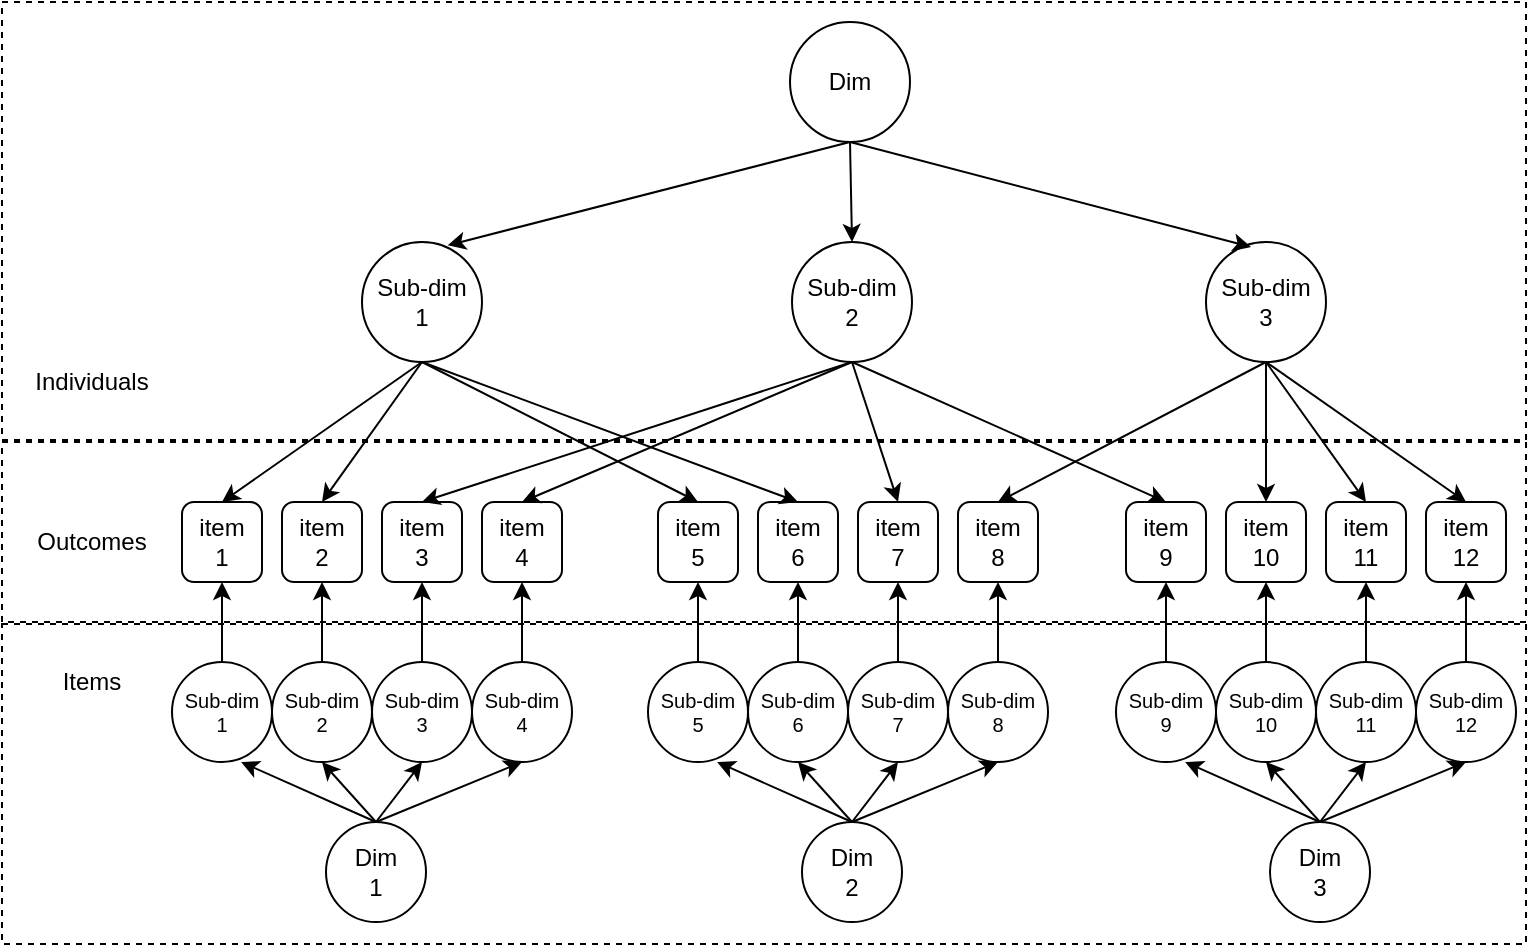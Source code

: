 <mxfile version="14.9.2" type="device"><diagram id="e4quHcEf0_lwXtOQSS0i" name="Page-1"><mxGraphModel dx="981" dy="480" grid="1" gridSize="10" guides="1" tooltips="1" connect="1" arrows="1" fold="1" page="1" pageScale="1" pageWidth="850" pageHeight="1100" math="0" shadow="0"><root><mxCell id="0"/><mxCell id="1" parent="0"/><mxCell id="zZKw4PG4vPgwbgHYmwNo-47" value="" style="rounded=0;whiteSpace=wrap;html=1;fillColor=none;dashed=1;" vertex="1" parent="1"><mxGeometry x="60" y="330" width="762" height="90" as="geometry"/></mxCell><mxCell id="zZKw4PG4vPgwbgHYmwNo-48" value="" style="rounded=0;whiteSpace=wrap;html=1;fillColor=none;dashed=1;" vertex="1" parent="1"><mxGeometry x="60" y="421" width="762" height="160" as="geometry"/></mxCell><mxCell id="zZKw4PG4vPgwbgHYmwNo-45" value="" style="rounded=0;whiteSpace=wrap;html=1;fillColor=none;dashed=1;" vertex="1" parent="1"><mxGeometry x="60" y="110" width="762" height="219" as="geometry"/></mxCell><mxCell id="t6UmUYaZB36mSdXZcB9H-1" value="&lt;div&gt;item &lt;br&gt;&lt;/div&gt;&lt;div&gt;1&lt;/div&gt;" style="rounded=1;whiteSpace=wrap;html=1;fillColor=none;" parent="1" vertex="1"><mxGeometry x="150" y="360" width="40" height="40" as="geometry"/></mxCell><mxCell id="t6UmUYaZB36mSdXZcB9H-2" value="&lt;div&gt;item &lt;br&gt;&lt;/div&gt;&lt;div&gt;2&lt;/div&gt;" style="rounded=1;whiteSpace=wrap;html=1;fillColor=none;" parent="1" vertex="1"><mxGeometry x="200" y="360" width="40" height="40" as="geometry"/></mxCell><mxCell id="t6UmUYaZB36mSdXZcB9H-3" value="&lt;div&gt;item &lt;br&gt;&lt;/div&gt;&lt;div&gt;3&lt;/div&gt;" style="rounded=1;whiteSpace=wrap;html=1;fillColor=none;" parent="1" vertex="1"><mxGeometry x="250" y="360" width="40" height="40" as="geometry"/></mxCell><mxCell id="t6UmUYaZB36mSdXZcB9H-4" value="&lt;div&gt;item &lt;br&gt;&lt;/div&gt;&lt;div&gt;4&lt;/div&gt;" style="rounded=1;whiteSpace=wrap;html=1;fillColor=none;" parent="1" vertex="1"><mxGeometry x="300" y="360" width="40" height="40" as="geometry"/></mxCell><mxCell id="t6UmUYaZB36mSdXZcB9H-6" value="&lt;div&gt;item &lt;br&gt;&lt;/div&gt;&lt;div&gt;5&lt;/div&gt;" style="rounded=1;whiteSpace=wrap;html=1;fillColor=none;" parent="1" vertex="1"><mxGeometry x="388" y="360" width="40" height="40" as="geometry"/></mxCell><mxCell id="t6UmUYaZB36mSdXZcB9H-7" value="&lt;div&gt;item &lt;br&gt;&lt;/div&gt;&lt;div&gt;6&lt;/div&gt;" style="rounded=1;whiteSpace=wrap;html=1;fillColor=none;" parent="1" vertex="1"><mxGeometry x="438" y="360" width="40" height="40" as="geometry"/></mxCell><mxCell id="t6UmUYaZB36mSdXZcB9H-8" value="&lt;div&gt;item &lt;br&gt;&lt;/div&gt;&lt;div&gt;7&lt;/div&gt;" style="rounded=1;whiteSpace=wrap;html=1;fillColor=none;" parent="1" vertex="1"><mxGeometry x="488" y="360" width="40" height="40" as="geometry"/></mxCell><mxCell id="t6UmUYaZB36mSdXZcB9H-9" value="&lt;div&gt;item &lt;br&gt;&lt;/div&gt;&lt;div&gt;8&lt;/div&gt;" style="rounded=1;whiteSpace=wrap;html=1;fillColor=none;" parent="1" vertex="1"><mxGeometry x="538" y="360" width="40" height="40" as="geometry"/></mxCell><mxCell id="t6UmUYaZB36mSdXZcB9H-10" value="&lt;div&gt;item &lt;br&gt;&lt;/div&gt;&lt;div&gt;9&lt;/div&gt;" style="rounded=1;whiteSpace=wrap;html=1;fillColor=none;" parent="1" vertex="1"><mxGeometry x="622" y="360" width="40" height="40" as="geometry"/></mxCell><mxCell id="t6UmUYaZB36mSdXZcB9H-11" value="&lt;div&gt;item&lt;/div&gt;&lt;div&gt;10&lt;/div&gt;" style="rounded=1;whiteSpace=wrap;html=1;fillColor=none;" parent="1" vertex="1"><mxGeometry x="672" y="360" width="40" height="40" as="geometry"/></mxCell><mxCell id="t6UmUYaZB36mSdXZcB9H-12" value="&lt;div&gt;item &lt;br&gt;&lt;/div&gt;&lt;div&gt;11&lt;/div&gt;" style="rounded=1;whiteSpace=wrap;html=1;fillColor=none;" parent="1" vertex="1"><mxGeometry x="722" y="360" width="40" height="40" as="geometry"/></mxCell><mxCell id="t6UmUYaZB36mSdXZcB9H-13" value="&lt;div&gt;item &lt;br&gt;&lt;/div&gt;&lt;div&gt;12&lt;/div&gt;" style="rounded=1;whiteSpace=wrap;html=1;fillColor=none;" parent="1" vertex="1"><mxGeometry x="772" y="360" width="40" height="40" as="geometry"/></mxCell><mxCell id="t6UmUYaZB36mSdXZcB9H-34" style="edgeStyle=none;rounded=0;orthogonalLoop=1;jettySize=auto;html=1;exitX=0.5;exitY=1;exitDx=0;exitDy=0;entryX=0.5;entryY=0;entryDx=0;entryDy=0;" parent="1" source="t6UmUYaZB36mSdXZcB9H-53" target="t6UmUYaZB36mSdXZcB9H-1" edge="1"><mxGeometry relative="1" as="geometry"><mxPoint x="270" y="280" as="sourcePoint"/></mxGeometry></mxCell><mxCell id="t6UmUYaZB36mSdXZcB9H-35" style="edgeStyle=none;rounded=0;orthogonalLoop=1;jettySize=auto;html=1;exitX=0.5;exitY=1;exitDx=0;exitDy=0;entryX=0.5;entryY=0;entryDx=0;entryDy=0;" parent="1" source="t6UmUYaZB36mSdXZcB9H-53" target="t6UmUYaZB36mSdXZcB9H-2" edge="1"><mxGeometry relative="1" as="geometry"><mxPoint x="270" y="280" as="sourcePoint"/></mxGeometry></mxCell><mxCell id="t6UmUYaZB36mSdXZcB9H-36" style="edgeStyle=none;rounded=0;orthogonalLoop=1;jettySize=auto;html=1;exitX=0.5;exitY=1;exitDx=0;exitDy=0;entryX=0.5;entryY=0;entryDx=0;entryDy=0;" parent="1" source="t6UmUYaZB36mSdXZcB9H-53" target="t6UmUYaZB36mSdXZcB9H-6" edge="1"><mxGeometry relative="1" as="geometry"><mxPoint x="270" y="280" as="sourcePoint"/></mxGeometry></mxCell><mxCell id="t6UmUYaZB36mSdXZcB9H-37" style="edgeStyle=none;rounded=0;orthogonalLoop=1;jettySize=auto;html=1;exitX=0.5;exitY=1;exitDx=0;exitDy=0;entryX=0.5;entryY=0;entryDx=0;entryDy=0;" parent="1" source="t6UmUYaZB36mSdXZcB9H-53" target="t6UmUYaZB36mSdXZcB9H-7" edge="1"><mxGeometry relative="1" as="geometry"><mxPoint x="270" y="280" as="sourcePoint"/></mxGeometry></mxCell><mxCell id="t6UmUYaZB36mSdXZcB9H-38" style="edgeStyle=none;rounded=0;orthogonalLoop=1;jettySize=auto;html=1;exitX=0.5;exitY=1;exitDx=0;exitDy=0;entryX=0.5;entryY=0;entryDx=0;entryDy=0;" parent="1" source="t6UmUYaZB36mSdXZcB9H-57" target="t6UmUYaZB36mSdXZcB9H-3" edge="1"><mxGeometry relative="1" as="geometry"><mxPoint x="485" y="280" as="sourcePoint"/></mxGeometry></mxCell><mxCell id="t6UmUYaZB36mSdXZcB9H-40" style="edgeStyle=none;rounded=0;orthogonalLoop=1;jettySize=auto;html=1;exitX=0.5;exitY=1;exitDx=0;exitDy=0;entryX=0.5;entryY=0;entryDx=0;entryDy=0;" parent="1" source="t6UmUYaZB36mSdXZcB9H-57" target="t6UmUYaZB36mSdXZcB9H-4" edge="1"><mxGeometry relative="1" as="geometry"><mxPoint x="485" y="280" as="sourcePoint"/></mxGeometry></mxCell><mxCell id="t6UmUYaZB36mSdXZcB9H-41" style="edgeStyle=none;rounded=0;orthogonalLoop=1;jettySize=auto;html=1;exitX=0.5;exitY=1;exitDx=0;exitDy=0;entryX=0.5;entryY=0;entryDx=0;entryDy=0;" parent="1" source="t6UmUYaZB36mSdXZcB9H-57" target="t6UmUYaZB36mSdXZcB9H-10" edge="1"><mxGeometry relative="1" as="geometry"><mxPoint x="485" y="280" as="sourcePoint"/></mxGeometry></mxCell><mxCell id="t6UmUYaZB36mSdXZcB9H-45" style="edgeStyle=none;rounded=0;orthogonalLoop=1;jettySize=auto;html=1;exitX=0.5;exitY=1;exitDx=0;exitDy=0;entryX=0.5;entryY=0;entryDx=0;entryDy=0;" parent="1" source="t6UmUYaZB36mSdXZcB9H-57" target="t6UmUYaZB36mSdXZcB9H-8" edge="1"><mxGeometry relative="1" as="geometry"><mxPoint x="485" y="280" as="sourcePoint"/></mxGeometry></mxCell><mxCell id="t6UmUYaZB36mSdXZcB9H-44" style="edgeStyle=none;rounded=0;orthogonalLoop=1;jettySize=auto;html=1;exitX=0.5;exitY=1;exitDx=0;exitDy=0;entryX=0.5;entryY=0;entryDx=0;entryDy=0;" parent="1" source="t6UmUYaZB36mSdXZcB9H-58" target="t6UmUYaZB36mSdXZcB9H-9" edge="1"><mxGeometry relative="1" as="geometry"><mxPoint x="692" y="280" as="sourcePoint"/></mxGeometry></mxCell><mxCell id="t6UmUYaZB36mSdXZcB9H-46" style="edgeStyle=none;rounded=0;orthogonalLoop=1;jettySize=auto;html=1;exitX=0.5;exitY=1;exitDx=0;exitDy=0;entryX=0.5;entryY=0;entryDx=0;entryDy=0;" parent="1" source="t6UmUYaZB36mSdXZcB9H-58" target="t6UmUYaZB36mSdXZcB9H-11" edge="1"><mxGeometry relative="1" as="geometry"><mxPoint x="692" y="280" as="sourcePoint"/></mxGeometry></mxCell><mxCell id="t6UmUYaZB36mSdXZcB9H-47" style="edgeStyle=none;rounded=0;orthogonalLoop=1;jettySize=auto;html=1;exitX=0.5;exitY=1;exitDx=0;exitDy=0;entryX=0.5;entryY=0;entryDx=0;entryDy=0;" parent="1" source="t6UmUYaZB36mSdXZcB9H-58" target="t6UmUYaZB36mSdXZcB9H-12" edge="1"><mxGeometry relative="1" as="geometry"><mxPoint x="692" y="280" as="sourcePoint"/></mxGeometry></mxCell><mxCell id="t6UmUYaZB36mSdXZcB9H-48" style="edgeStyle=none;rounded=0;orthogonalLoop=1;jettySize=auto;html=1;exitX=0.5;exitY=1;exitDx=0;exitDy=0;entryX=0.5;entryY=0;entryDx=0;entryDy=0;" parent="1" source="t6UmUYaZB36mSdXZcB9H-58" target="t6UmUYaZB36mSdXZcB9H-13" edge="1"><mxGeometry relative="1" as="geometry"><mxPoint x="692" y="280" as="sourcePoint"/></mxGeometry></mxCell><mxCell id="t6UmUYaZB36mSdXZcB9H-53" value="&lt;div&gt;Sub-dim&lt;/div&gt;&lt;div&gt;1&lt;/div&gt;" style="ellipse;whiteSpace=wrap;html=1;aspect=fixed;fillColor=none;" parent="1" vertex="1"><mxGeometry x="240" y="230" width="60" height="60" as="geometry"/></mxCell><mxCell id="zZKw4PG4vPgwbgHYmwNo-15" style="edgeStyle=none;rounded=0;orthogonalLoop=1;jettySize=auto;html=1;exitX=0.5;exitY=0;exitDx=0;exitDy=0;entryX=0.691;entryY=1;entryDx=0;entryDy=0;entryPerimeter=0;" edge="1" parent="1" source="t6UmUYaZB36mSdXZcB9H-54" target="zZKw4PG4vPgwbgHYmwNo-1"><mxGeometry relative="1" as="geometry"/></mxCell><mxCell id="zZKw4PG4vPgwbgHYmwNo-16" style="edgeStyle=none;rounded=0;orthogonalLoop=1;jettySize=auto;html=1;exitX=0.5;exitY=0;exitDx=0;exitDy=0;entryX=0.5;entryY=1;entryDx=0;entryDy=0;" edge="1" parent="1" source="t6UmUYaZB36mSdXZcB9H-54" target="zZKw4PG4vPgwbgHYmwNo-2"><mxGeometry relative="1" as="geometry"/></mxCell><mxCell id="zZKw4PG4vPgwbgHYmwNo-17" style="edgeStyle=none;rounded=0;orthogonalLoop=1;jettySize=auto;html=1;exitX=0.5;exitY=0;exitDx=0;exitDy=0;entryX=0.5;entryY=1;entryDx=0;entryDy=0;" edge="1" parent="1" source="t6UmUYaZB36mSdXZcB9H-54" target="zZKw4PG4vPgwbgHYmwNo-3"><mxGeometry relative="1" as="geometry"/></mxCell><mxCell id="zZKw4PG4vPgwbgHYmwNo-18" style="edgeStyle=none;rounded=0;orthogonalLoop=1;jettySize=auto;html=1;exitX=0.5;exitY=0;exitDx=0;exitDy=0;entryX=0.5;entryY=1;entryDx=0;entryDy=0;" edge="1" parent="1" source="t6UmUYaZB36mSdXZcB9H-54" target="zZKw4PG4vPgwbgHYmwNo-4"><mxGeometry relative="1" as="geometry"/></mxCell><mxCell id="t6UmUYaZB36mSdXZcB9H-54" value="&lt;div&gt;Dim &lt;br&gt;&lt;/div&gt;&lt;div&gt;1&lt;/div&gt;" style="ellipse;whiteSpace=wrap;html=1;aspect=fixed;fillColor=none;" parent="1" vertex="1"><mxGeometry x="222" y="520" width="50" height="50" as="geometry"/></mxCell><mxCell id="t6UmUYaZB36mSdXZcB9H-57" value="&lt;div&gt;Sub-dim&lt;/div&gt;&lt;div&gt;2&lt;br&gt;&lt;/div&gt;" style="ellipse;whiteSpace=wrap;html=1;aspect=fixed;fillColor=none;" parent="1" vertex="1"><mxGeometry x="455" y="230" width="60" height="60" as="geometry"/></mxCell><mxCell id="t6UmUYaZB36mSdXZcB9H-58" value="&lt;div&gt;Sub-dim&lt;/div&gt;&lt;div&gt;3&lt;br&gt;&lt;/div&gt;" style="ellipse;whiteSpace=wrap;html=1;aspect=fixed;fillColor=none;" parent="1" vertex="1"><mxGeometry x="662" y="230" width="60" height="60" as="geometry"/></mxCell><mxCell id="t6UmUYaZB36mSdXZcB9H-60" style="edgeStyle=none;rounded=0;orthogonalLoop=1;jettySize=auto;html=1;exitX=0.5;exitY=1;exitDx=0;exitDy=0;entryX=0.714;entryY=0.028;entryDx=0;entryDy=0;entryPerimeter=0;" parent="1" source="t6UmUYaZB36mSdXZcB9H-59" target="t6UmUYaZB36mSdXZcB9H-53" edge="1"><mxGeometry relative="1" as="geometry"/></mxCell><mxCell id="t6UmUYaZB36mSdXZcB9H-61" style="edgeStyle=none;rounded=0;orthogonalLoop=1;jettySize=auto;html=1;exitX=0.5;exitY=1;exitDx=0;exitDy=0;entryX=0.5;entryY=0;entryDx=0;entryDy=0;" parent="1" source="t6UmUYaZB36mSdXZcB9H-59" target="t6UmUYaZB36mSdXZcB9H-57" edge="1"><mxGeometry relative="1" as="geometry"/></mxCell><mxCell id="t6UmUYaZB36mSdXZcB9H-62" style="edgeStyle=none;rounded=0;orthogonalLoop=1;jettySize=auto;html=1;exitX=0.5;exitY=1;exitDx=0;exitDy=0;entryX=0.375;entryY=0.042;entryDx=0;entryDy=0;entryPerimeter=0;" parent="1" source="t6UmUYaZB36mSdXZcB9H-59" target="t6UmUYaZB36mSdXZcB9H-58" edge="1"><mxGeometry relative="1" as="geometry"/></mxCell><mxCell id="t6UmUYaZB36mSdXZcB9H-59" value="Dim" style="ellipse;whiteSpace=wrap;html=1;aspect=fixed;fillColor=none;" parent="1" vertex="1"><mxGeometry x="454" y="120" width="60" height="60" as="geometry"/></mxCell><mxCell id="zZKw4PG4vPgwbgHYmwNo-10" style="rounded=0;orthogonalLoop=1;jettySize=auto;html=1;exitX=0.5;exitY=0;exitDx=0;exitDy=0;entryX=0.5;entryY=1;entryDx=0;entryDy=0;" edge="1" parent="1" source="zZKw4PG4vPgwbgHYmwNo-1" target="t6UmUYaZB36mSdXZcB9H-1"><mxGeometry relative="1" as="geometry"/></mxCell><mxCell id="zZKw4PG4vPgwbgHYmwNo-1" value="&lt;div style=&quot;font-size: 10px;&quot;&gt;Sub-dim &lt;br style=&quot;font-size: 10px;&quot;&gt;&lt;/div&gt;&lt;div style=&quot;font-size: 10px;&quot;&gt;1&lt;/div&gt;" style="ellipse;whiteSpace=wrap;html=1;aspect=fixed;fillColor=none;fontSize=10;" vertex="1" parent="1"><mxGeometry x="145" y="440" width="50" height="50" as="geometry"/></mxCell><mxCell id="zZKw4PG4vPgwbgHYmwNo-12" style="edgeStyle=none;rounded=0;orthogonalLoop=1;jettySize=auto;html=1;exitX=0.5;exitY=0;exitDx=0;exitDy=0;entryX=0.5;entryY=1;entryDx=0;entryDy=0;" edge="1" parent="1" source="zZKw4PG4vPgwbgHYmwNo-2" target="t6UmUYaZB36mSdXZcB9H-2"><mxGeometry relative="1" as="geometry"/></mxCell><mxCell id="zZKw4PG4vPgwbgHYmwNo-2" value="&lt;div style=&quot;font-size: 10px&quot;&gt;Sub-dim &lt;br style=&quot;font-size: 10px&quot;&gt;&lt;/div&gt;&lt;div style=&quot;font-size: 10px&quot;&gt;2&lt;/div&gt;" style="ellipse;whiteSpace=wrap;html=1;aspect=fixed;fillColor=none;fontSize=10;" vertex="1" parent="1"><mxGeometry x="195" y="440" width="50" height="50" as="geometry"/></mxCell><mxCell id="zZKw4PG4vPgwbgHYmwNo-13" style="edgeStyle=none;rounded=0;orthogonalLoop=1;jettySize=auto;html=1;exitX=0.5;exitY=0;exitDx=0;exitDy=0;entryX=0.5;entryY=1;entryDx=0;entryDy=0;" edge="1" parent="1" source="zZKw4PG4vPgwbgHYmwNo-3" target="t6UmUYaZB36mSdXZcB9H-3"><mxGeometry relative="1" as="geometry"/></mxCell><mxCell id="zZKw4PG4vPgwbgHYmwNo-3" value="&lt;div style=&quot;font-size: 10px&quot;&gt;Sub-dim &lt;br style=&quot;font-size: 10px&quot;&gt;&lt;/div&gt;3" style="ellipse;whiteSpace=wrap;html=1;aspect=fixed;fillColor=none;fontSize=10;" vertex="1" parent="1"><mxGeometry x="245" y="440" width="50" height="50" as="geometry"/></mxCell><mxCell id="zZKw4PG4vPgwbgHYmwNo-14" style="edgeStyle=none;rounded=0;orthogonalLoop=1;jettySize=auto;html=1;exitX=0.5;exitY=0;exitDx=0;exitDy=0;entryX=0.5;entryY=1;entryDx=0;entryDy=0;" edge="1" parent="1" source="zZKw4PG4vPgwbgHYmwNo-4" target="t6UmUYaZB36mSdXZcB9H-4"><mxGeometry relative="1" as="geometry"/></mxCell><mxCell id="zZKw4PG4vPgwbgHYmwNo-4" value="&lt;div style=&quot;font-size: 10px&quot;&gt;Sub-dim &lt;br style=&quot;font-size: 10px&quot;&gt;&lt;/div&gt;&lt;div style=&quot;font-size: 10px&quot;&gt;4&lt;/div&gt;" style="ellipse;whiteSpace=wrap;html=1;aspect=fixed;fillColor=none;fontSize=10;" vertex="1" parent="1"><mxGeometry x="295" y="440" width="50" height="50" as="geometry"/></mxCell><mxCell id="zZKw4PG4vPgwbgHYmwNo-19" style="edgeStyle=none;rounded=0;orthogonalLoop=1;jettySize=auto;html=1;exitX=0.5;exitY=0;exitDx=0;exitDy=0;entryX=0.691;entryY=1;entryDx=0;entryDy=0;entryPerimeter=0;" edge="1" parent="1" source="zZKw4PG4vPgwbgHYmwNo-23" target="zZKw4PG4vPgwbgHYmwNo-25"><mxGeometry relative="1" as="geometry"/></mxCell><mxCell id="zZKw4PG4vPgwbgHYmwNo-20" style="edgeStyle=none;rounded=0;orthogonalLoop=1;jettySize=auto;html=1;exitX=0.5;exitY=0;exitDx=0;exitDy=0;entryX=0.5;entryY=1;entryDx=0;entryDy=0;" edge="1" parent="1" source="zZKw4PG4vPgwbgHYmwNo-23" target="zZKw4PG4vPgwbgHYmwNo-27"><mxGeometry relative="1" as="geometry"/></mxCell><mxCell id="zZKw4PG4vPgwbgHYmwNo-21" style="edgeStyle=none;rounded=0;orthogonalLoop=1;jettySize=auto;html=1;exitX=0.5;exitY=0;exitDx=0;exitDy=0;entryX=0.5;entryY=1;entryDx=0;entryDy=0;" edge="1" parent="1" source="zZKw4PG4vPgwbgHYmwNo-23" target="zZKw4PG4vPgwbgHYmwNo-29"><mxGeometry relative="1" as="geometry"/></mxCell><mxCell id="zZKw4PG4vPgwbgHYmwNo-22" style="edgeStyle=none;rounded=0;orthogonalLoop=1;jettySize=auto;html=1;exitX=0.5;exitY=0;exitDx=0;exitDy=0;entryX=0.5;entryY=1;entryDx=0;entryDy=0;" edge="1" parent="1" source="zZKw4PG4vPgwbgHYmwNo-23" target="zZKw4PG4vPgwbgHYmwNo-31"><mxGeometry relative="1" as="geometry"/></mxCell><mxCell id="zZKw4PG4vPgwbgHYmwNo-23" value="&lt;div&gt;Dim &lt;br&gt;&lt;/div&gt;&lt;div&gt;2&lt;/div&gt;" style="ellipse;whiteSpace=wrap;html=1;aspect=fixed;fillColor=none;" vertex="1" parent="1"><mxGeometry x="460" y="520" width="50" height="50" as="geometry"/></mxCell><mxCell id="zZKw4PG4vPgwbgHYmwNo-24" style="rounded=0;orthogonalLoop=1;jettySize=auto;html=1;exitX=0.5;exitY=0;exitDx=0;exitDy=0;entryX=0.5;entryY=1;entryDx=0;entryDy=0;" edge="1" parent="1" source="zZKw4PG4vPgwbgHYmwNo-25" target="t6UmUYaZB36mSdXZcB9H-6"><mxGeometry relative="1" as="geometry"><mxPoint x="420" y="410" as="targetPoint"/></mxGeometry></mxCell><mxCell id="zZKw4PG4vPgwbgHYmwNo-25" value="&lt;div&gt;Sub-dim&lt;/div&gt;&lt;div&gt;5&lt;/div&gt;" style="ellipse;whiteSpace=wrap;html=1;aspect=fixed;fillColor=none;fontSize=10;" vertex="1" parent="1"><mxGeometry x="383" y="440" width="50" height="50" as="geometry"/></mxCell><mxCell id="zZKw4PG4vPgwbgHYmwNo-26" style="edgeStyle=none;rounded=0;orthogonalLoop=1;jettySize=auto;html=1;exitX=0.5;exitY=0;exitDx=0;exitDy=0;entryX=0.5;entryY=1;entryDx=0;entryDy=0;" edge="1" parent="1" source="zZKw4PG4vPgwbgHYmwNo-27" target="t6UmUYaZB36mSdXZcB9H-7"><mxGeometry relative="1" as="geometry"><mxPoint x="470" y="410" as="targetPoint"/></mxGeometry></mxCell><mxCell id="zZKw4PG4vPgwbgHYmwNo-27" value="&lt;div style=&quot;font-size: 10px&quot;&gt;Sub-dim &lt;br style=&quot;font-size: 10px&quot;&gt;&lt;/div&gt;6" style="ellipse;whiteSpace=wrap;html=1;aspect=fixed;fillColor=none;fontSize=10;" vertex="1" parent="1"><mxGeometry x="433" y="440" width="50" height="50" as="geometry"/></mxCell><mxCell id="zZKw4PG4vPgwbgHYmwNo-28" style="edgeStyle=none;rounded=0;orthogonalLoop=1;jettySize=auto;html=1;exitX=0.5;exitY=0;exitDx=0;exitDy=0;entryX=0.5;entryY=1;entryDx=0;entryDy=0;" edge="1" parent="1" source="zZKw4PG4vPgwbgHYmwNo-29" target="t6UmUYaZB36mSdXZcB9H-8"><mxGeometry relative="1" as="geometry"><mxPoint x="530" y="430" as="targetPoint"/></mxGeometry></mxCell><mxCell id="zZKw4PG4vPgwbgHYmwNo-29" value="Sub-dim &lt;br style=&quot;font-size: 10px&quot;&gt;7" style="ellipse;whiteSpace=wrap;html=1;aspect=fixed;fillColor=none;fontSize=10;" vertex="1" parent="1"><mxGeometry x="483" y="440" width="50" height="50" as="geometry"/></mxCell><mxCell id="zZKw4PG4vPgwbgHYmwNo-30" style="edgeStyle=none;rounded=0;orthogonalLoop=1;jettySize=auto;html=1;exitX=0.5;exitY=0;exitDx=0;exitDy=0;entryX=0.5;entryY=1;entryDx=0;entryDy=0;" edge="1" parent="1" source="zZKw4PG4vPgwbgHYmwNo-31" target="t6UmUYaZB36mSdXZcB9H-9"><mxGeometry relative="1" as="geometry"><mxPoint x="580" y="430" as="targetPoint"/></mxGeometry></mxCell><mxCell id="zZKw4PG4vPgwbgHYmwNo-31" value="&lt;div style=&quot;font-size: 10px&quot;&gt;Sub-dim &lt;br style=&quot;font-size: 10px&quot;&gt;&lt;/div&gt;8" style="ellipse;whiteSpace=wrap;html=1;aspect=fixed;fillColor=none;fontSize=10;" vertex="1" parent="1"><mxGeometry x="533" y="440" width="50" height="50" as="geometry"/></mxCell><mxCell id="zZKw4PG4vPgwbgHYmwNo-32" style="edgeStyle=none;rounded=0;orthogonalLoop=1;jettySize=auto;html=1;exitX=0.5;exitY=0;exitDx=0;exitDy=0;entryX=0.691;entryY=1;entryDx=0;entryDy=0;entryPerimeter=0;" edge="1" parent="1" source="zZKw4PG4vPgwbgHYmwNo-36" target="zZKw4PG4vPgwbgHYmwNo-38"><mxGeometry relative="1" as="geometry"/></mxCell><mxCell id="zZKw4PG4vPgwbgHYmwNo-33" style="edgeStyle=none;rounded=0;orthogonalLoop=1;jettySize=auto;html=1;exitX=0.5;exitY=0;exitDx=0;exitDy=0;entryX=0.5;entryY=1;entryDx=0;entryDy=0;" edge="1" parent="1" source="zZKw4PG4vPgwbgHYmwNo-36" target="zZKw4PG4vPgwbgHYmwNo-40"><mxGeometry relative="1" as="geometry"/></mxCell><mxCell id="zZKw4PG4vPgwbgHYmwNo-34" style="edgeStyle=none;rounded=0;orthogonalLoop=1;jettySize=auto;html=1;exitX=0.5;exitY=0;exitDx=0;exitDy=0;entryX=0.5;entryY=1;entryDx=0;entryDy=0;" edge="1" parent="1" source="zZKw4PG4vPgwbgHYmwNo-36" target="zZKw4PG4vPgwbgHYmwNo-42"><mxGeometry relative="1" as="geometry"/></mxCell><mxCell id="zZKw4PG4vPgwbgHYmwNo-35" style="edgeStyle=none;rounded=0;orthogonalLoop=1;jettySize=auto;html=1;exitX=0.5;exitY=0;exitDx=0;exitDy=0;entryX=0.5;entryY=1;entryDx=0;entryDy=0;" edge="1" parent="1" source="zZKw4PG4vPgwbgHYmwNo-36" target="zZKw4PG4vPgwbgHYmwNo-44"><mxGeometry relative="1" as="geometry"/></mxCell><mxCell id="zZKw4PG4vPgwbgHYmwNo-36" value="&lt;div&gt;Dim &lt;br&gt;&lt;/div&gt;&lt;div&gt;3&lt;/div&gt;" style="ellipse;whiteSpace=wrap;html=1;aspect=fixed;fillColor=none;" vertex="1" parent="1"><mxGeometry x="694" y="520" width="50" height="50" as="geometry"/></mxCell><mxCell id="zZKw4PG4vPgwbgHYmwNo-37" style="rounded=0;orthogonalLoop=1;jettySize=auto;html=1;exitX=0.5;exitY=0;exitDx=0;exitDy=0;entryX=0.5;entryY=1;entryDx=0;entryDy=0;" edge="1" parent="1" source="zZKw4PG4vPgwbgHYmwNo-38" target="t6UmUYaZB36mSdXZcB9H-10"><mxGeometry relative="1" as="geometry"><mxPoint x="650" y="410" as="targetPoint"/></mxGeometry></mxCell><mxCell id="zZKw4PG4vPgwbgHYmwNo-38" value="&lt;div style=&quot;font-size: 10px&quot;&gt;Sub-dim &lt;br style=&quot;font-size: 10px&quot;&gt;&lt;/div&gt;9" style="ellipse;whiteSpace=wrap;html=1;aspect=fixed;fillColor=none;fontSize=10;" vertex="1" parent="1"><mxGeometry x="617" y="440" width="50" height="50" as="geometry"/></mxCell><mxCell id="zZKw4PG4vPgwbgHYmwNo-39" style="edgeStyle=none;rounded=0;orthogonalLoop=1;jettySize=auto;html=1;exitX=0.5;exitY=0;exitDx=0;exitDy=0;entryX=0.5;entryY=1;entryDx=0;entryDy=0;" edge="1" parent="1" source="zZKw4PG4vPgwbgHYmwNo-40" target="t6UmUYaZB36mSdXZcB9H-11"><mxGeometry relative="1" as="geometry"><mxPoint x="700" y="420" as="targetPoint"/></mxGeometry></mxCell><mxCell id="zZKw4PG4vPgwbgHYmwNo-40" value="Sub-dim &lt;br style=&quot;font-size: 10px&quot;&gt;10" style="ellipse;whiteSpace=wrap;html=1;aspect=fixed;fillColor=none;fontSize=10;" vertex="1" parent="1"><mxGeometry x="667" y="440" width="50" height="50" as="geometry"/></mxCell><mxCell id="zZKw4PG4vPgwbgHYmwNo-41" style="edgeStyle=none;rounded=0;orthogonalLoop=1;jettySize=auto;html=1;exitX=0.5;exitY=0;exitDx=0;exitDy=0;entryX=0.5;entryY=1;entryDx=0;entryDy=0;" edge="1" parent="1" source="zZKw4PG4vPgwbgHYmwNo-42" target="t6UmUYaZB36mSdXZcB9H-12"><mxGeometry relative="1" as="geometry"><mxPoint x="760" y="410" as="targetPoint"/></mxGeometry></mxCell><mxCell id="zZKw4PG4vPgwbgHYmwNo-42" value="Sub-dim &lt;br style=&quot;font-size: 10px&quot;&gt;11" style="ellipse;whiteSpace=wrap;html=1;aspect=fixed;fillColor=none;fontSize=10;" vertex="1" parent="1"><mxGeometry x="717" y="440" width="50" height="50" as="geometry"/></mxCell><mxCell id="zZKw4PG4vPgwbgHYmwNo-43" style="edgeStyle=none;rounded=0;orthogonalLoop=1;jettySize=auto;html=1;exitX=0.5;exitY=0;exitDx=0;exitDy=0;entryX=0.5;entryY=1;entryDx=0;entryDy=0;" edge="1" parent="1" source="zZKw4PG4vPgwbgHYmwNo-44" target="t6UmUYaZB36mSdXZcB9H-13"><mxGeometry relative="1" as="geometry"><mxPoint x="810" y="410" as="targetPoint"/></mxGeometry></mxCell><mxCell id="zZKw4PG4vPgwbgHYmwNo-44" value="Sub-dim &lt;br style=&quot;font-size: 10px&quot;&gt;&lt;div style=&quot;font-size: 10px&quot;&gt;12&lt;/div&gt;" style="ellipse;whiteSpace=wrap;html=1;aspect=fixed;fillColor=none;fontSize=10;" vertex="1" parent="1"><mxGeometry x="767" y="440" width="50" height="50" as="geometry"/></mxCell><mxCell id="zZKw4PG4vPgwbgHYmwNo-49" value="Individuals" style="text;html=1;strokeColor=none;fillColor=none;align=center;verticalAlign=middle;whiteSpace=wrap;rounded=0;dashed=1;" vertex="1" parent="1"><mxGeometry x="70" y="290" width="70" height="20" as="geometry"/></mxCell><mxCell id="zZKw4PG4vPgwbgHYmwNo-50" value="Outcomes" style="text;html=1;strokeColor=none;fillColor=none;align=center;verticalAlign=middle;whiteSpace=wrap;rounded=0;dashed=1;" vertex="1" parent="1"><mxGeometry x="70" y="370" width="70" height="20" as="geometry"/></mxCell><mxCell id="zZKw4PG4vPgwbgHYmwNo-51" value="Items" style="text;html=1;strokeColor=none;fillColor=none;align=center;verticalAlign=middle;whiteSpace=wrap;rounded=0;dashed=1;" vertex="1" parent="1"><mxGeometry x="70" y="440" width="70" height="20" as="geometry"/></mxCell></root></mxGraphModel></diagram></mxfile>